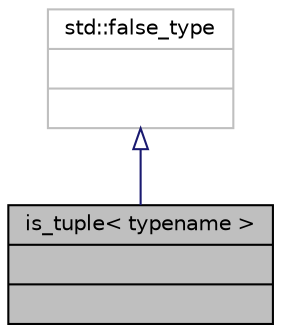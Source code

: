 digraph "is_tuple&lt; typename &gt;"
{
 // INTERACTIVE_SVG=YES
 // LATEX_PDF_SIZE
  edge [fontname="Helvetica",fontsize="10",labelfontname="Helvetica",labelfontsize="10"];
  node [fontname="Helvetica",fontsize="10",shape=record];
  Node1 [label="{is_tuple\< typename \>\n||}",height=0.2,width=0.4,color="black", fillcolor="grey75", style="filled", fontcolor="black",tooltip="helper structure for type checking as a tuple in templates (common variant)"];
  Node2 -> Node1 [dir="back",color="midnightblue",fontsize="10",style="solid",arrowtail="onormal",fontname="Helvetica"];
  Node2 [label="{std::false_type\n||}",height=0.2,width=0.4,color="grey75", fillcolor="white", style="filled",tooltip=" "];
}
